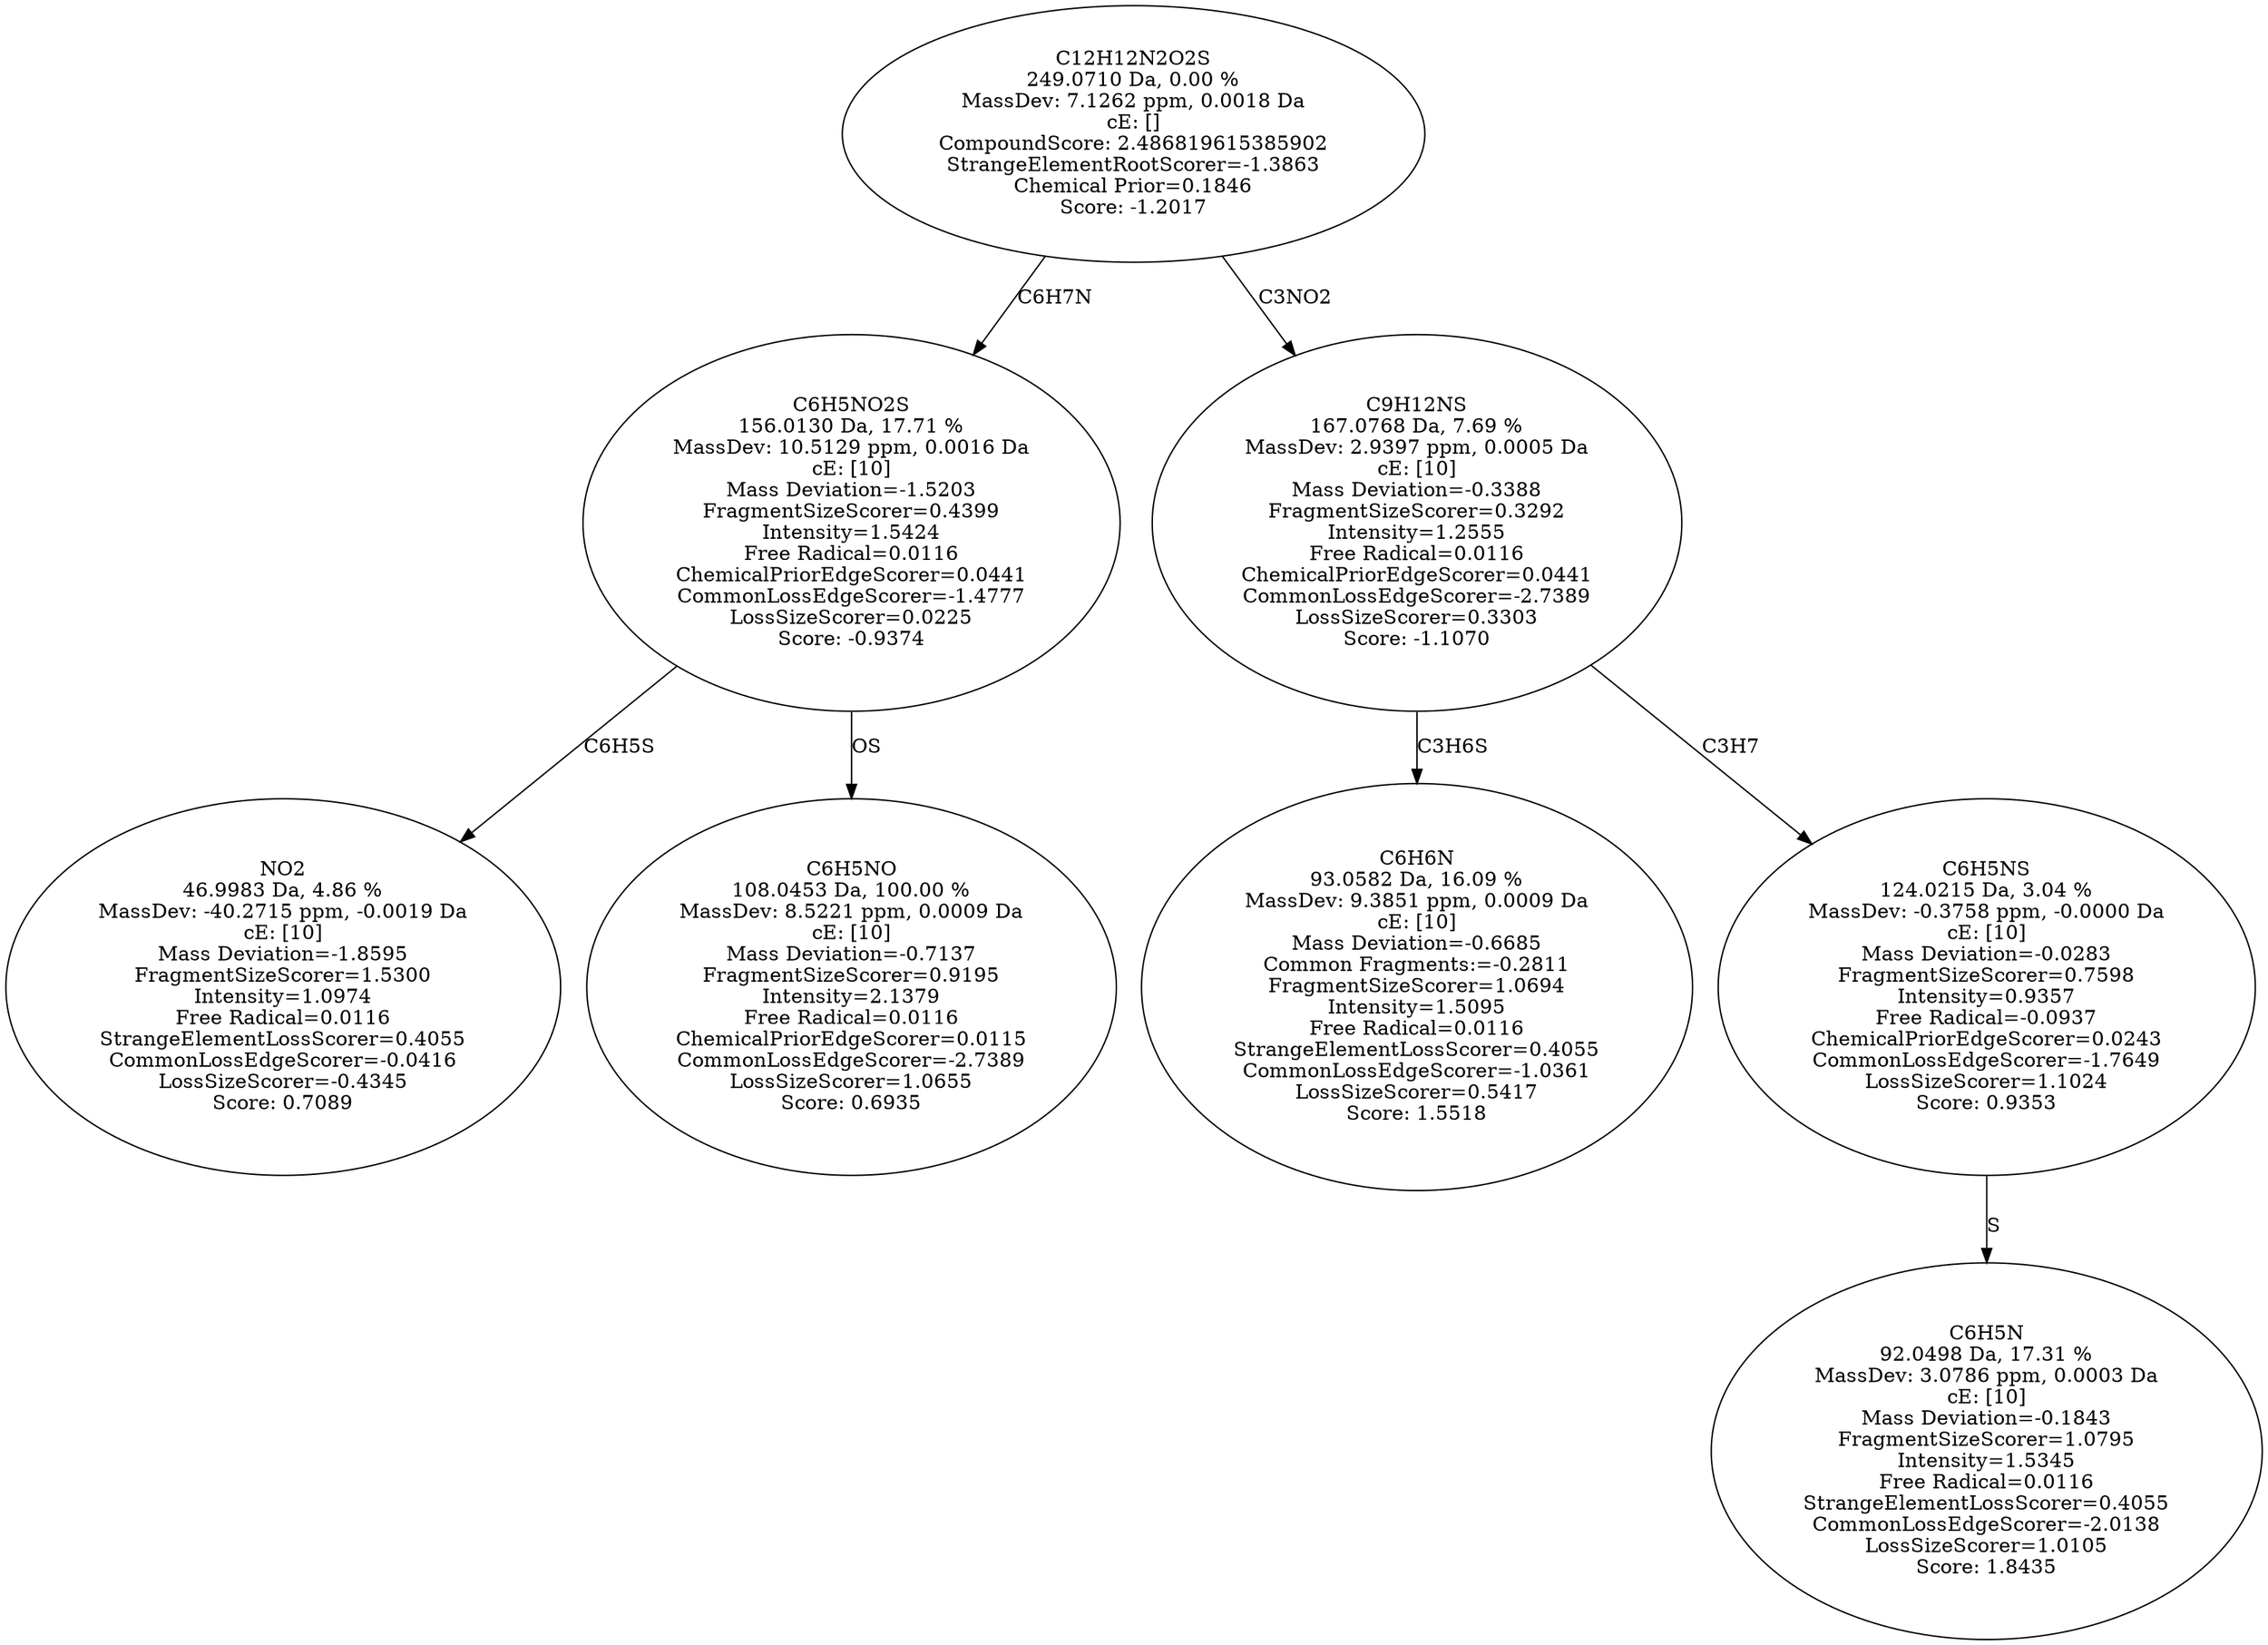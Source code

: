 strict digraph {
v1 [label="NO2\n46.9983 Da, 4.86 %\nMassDev: -40.2715 ppm, -0.0019 Da\ncE: [10]\nMass Deviation=-1.8595\nFragmentSizeScorer=1.5300\nIntensity=1.0974\nFree Radical=0.0116\nStrangeElementLossScorer=0.4055\nCommonLossEdgeScorer=-0.0416\nLossSizeScorer=-0.4345\nScore: 0.7089"];
v2 [label="C6H5NO\n108.0453 Da, 100.00 %\nMassDev: 8.5221 ppm, 0.0009 Da\ncE: [10]\nMass Deviation=-0.7137\nFragmentSizeScorer=0.9195\nIntensity=2.1379\nFree Radical=0.0116\nChemicalPriorEdgeScorer=0.0115\nCommonLossEdgeScorer=-2.7389\nLossSizeScorer=1.0655\nScore: 0.6935"];
v3 [label="C6H5NO2S\n156.0130 Da, 17.71 %\nMassDev: 10.5129 ppm, 0.0016 Da\ncE: [10]\nMass Deviation=-1.5203\nFragmentSizeScorer=0.4399\nIntensity=1.5424\nFree Radical=0.0116\nChemicalPriorEdgeScorer=0.0441\nCommonLossEdgeScorer=-1.4777\nLossSizeScorer=0.0225\nScore: -0.9374"];
v4 [label="C6H6N\n93.0582 Da, 16.09 %\nMassDev: 9.3851 ppm, 0.0009 Da\ncE: [10]\nMass Deviation=-0.6685\nCommon Fragments:=-0.2811\nFragmentSizeScorer=1.0694\nIntensity=1.5095\nFree Radical=0.0116\nStrangeElementLossScorer=0.4055\nCommonLossEdgeScorer=-1.0361\nLossSizeScorer=0.5417\nScore: 1.5518"];
v5 [label="C6H5N\n92.0498 Da, 17.31 %\nMassDev: 3.0786 ppm, 0.0003 Da\ncE: [10]\nMass Deviation=-0.1843\nFragmentSizeScorer=1.0795\nIntensity=1.5345\nFree Radical=0.0116\nStrangeElementLossScorer=0.4055\nCommonLossEdgeScorer=-2.0138\nLossSizeScorer=1.0105\nScore: 1.8435"];
v6 [label="C6H5NS\n124.0215 Da, 3.04 %\nMassDev: -0.3758 ppm, -0.0000 Da\ncE: [10]\nMass Deviation=-0.0283\nFragmentSizeScorer=0.7598\nIntensity=0.9357\nFree Radical=-0.0937\nChemicalPriorEdgeScorer=0.0243\nCommonLossEdgeScorer=-1.7649\nLossSizeScorer=1.1024\nScore: 0.9353"];
v7 [label="C9H12NS\n167.0768 Da, 7.69 %\nMassDev: 2.9397 ppm, 0.0005 Da\ncE: [10]\nMass Deviation=-0.3388\nFragmentSizeScorer=0.3292\nIntensity=1.2555\nFree Radical=0.0116\nChemicalPriorEdgeScorer=0.0441\nCommonLossEdgeScorer=-2.7389\nLossSizeScorer=0.3303\nScore: -1.1070"];
v8 [label="C12H12N2O2S\n249.0710 Da, 0.00 %\nMassDev: 7.1262 ppm, 0.0018 Da\ncE: []\nCompoundScore: 2.486819615385902\nStrangeElementRootScorer=-1.3863\nChemical Prior=0.1846\nScore: -1.2017"];
v3 -> v1 [label="C6H5S"];
v3 -> v2 [label="OS"];
v8 -> v3 [label="C6H7N"];
v7 -> v4 [label="C3H6S"];
v6 -> v5 [label="S"];
v7 -> v6 [label="C3H7"];
v8 -> v7 [label="C3NO2"];
}